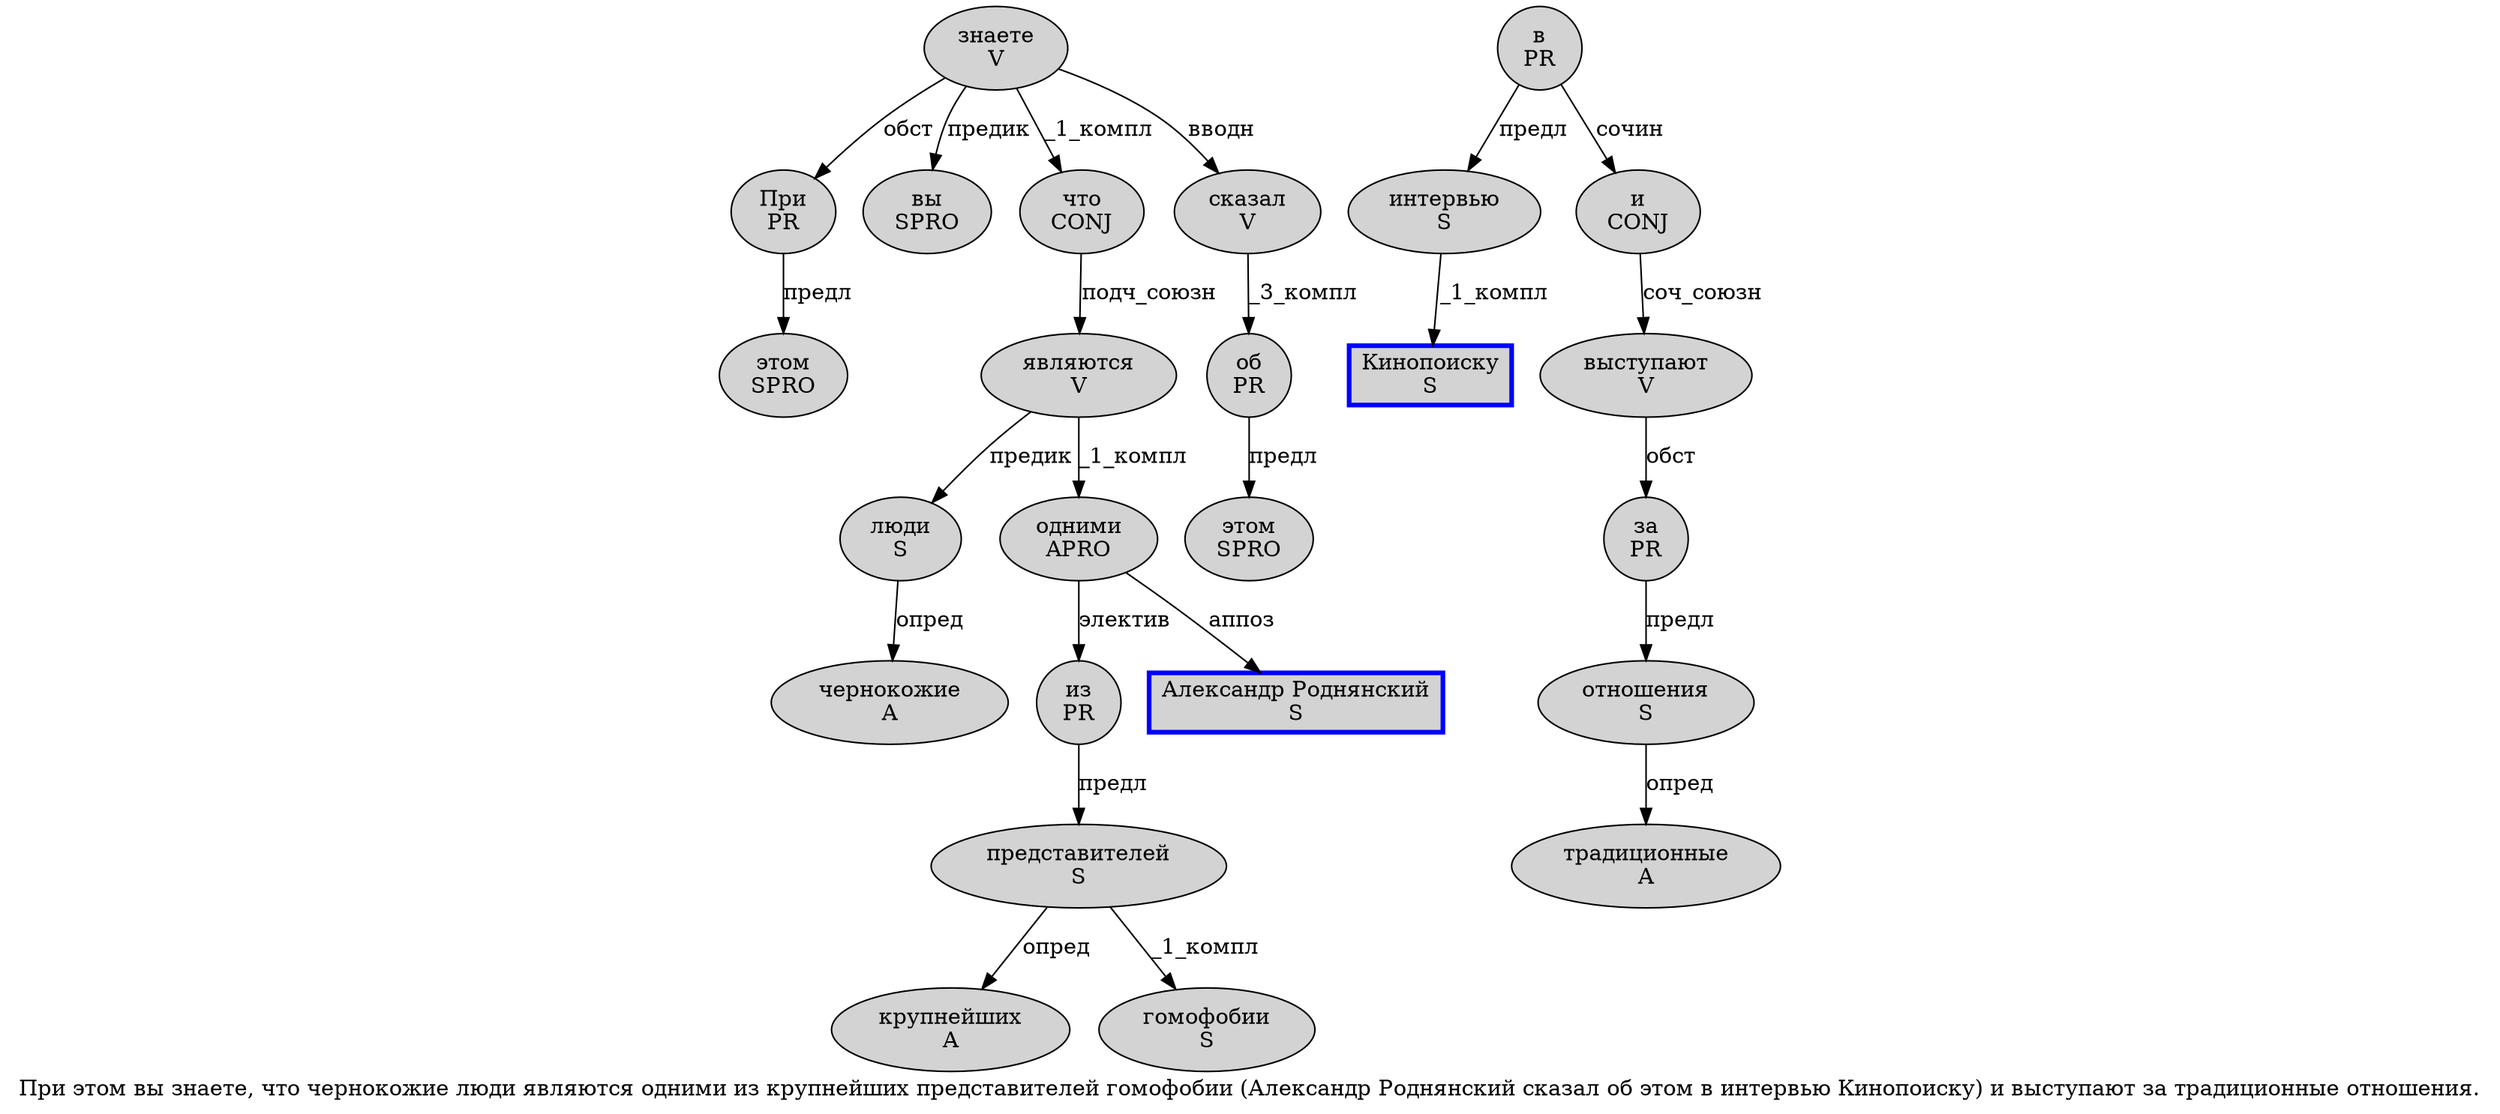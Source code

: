 digraph SENTENCE_4379 {
	graph [label="При этом вы знаете, что чернокожие люди являются одними из крупнейших представителей гомофобии (Александр Роднянский сказал об этом в интервью Кинопоиску) и выступают за традиционные отношения."]
	node [style=filled]
		0 [label="При
PR" color="" fillcolor=lightgray penwidth=1 shape=ellipse]
		1 [label="этом
SPRO" color="" fillcolor=lightgray penwidth=1 shape=ellipse]
		2 [label="вы
SPRO" color="" fillcolor=lightgray penwidth=1 shape=ellipse]
		3 [label="знаете
V" color="" fillcolor=lightgray penwidth=1 shape=ellipse]
		5 [label="что
CONJ" color="" fillcolor=lightgray penwidth=1 shape=ellipse]
		6 [label="чернокожие
A" color="" fillcolor=lightgray penwidth=1 shape=ellipse]
		7 [label="люди
S" color="" fillcolor=lightgray penwidth=1 shape=ellipse]
		8 [label="являются
V" color="" fillcolor=lightgray penwidth=1 shape=ellipse]
		9 [label="одними
APRO" color="" fillcolor=lightgray penwidth=1 shape=ellipse]
		10 [label="из
PR" color="" fillcolor=lightgray penwidth=1 shape=ellipse]
		11 [label="крупнейших
A" color="" fillcolor=lightgray penwidth=1 shape=ellipse]
		12 [label="представителей
S" color="" fillcolor=lightgray penwidth=1 shape=ellipse]
		13 [label="гомофобии
S" color="" fillcolor=lightgray penwidth=1 shape=ellipse]
		15 [label="Александр Роднянский
S" color=blue fillcolor=lightgray penwidth=3 shape=box]
		16 [label="сказал
V" color="" fillcolor=lightgray penwidth=1 shape=ellipse]
		17 [label="об
PR" color="" fillcolor=lightgray penwidth=1 shape=ellipse]
		18 [label="этом
SPRO" color="" fillcolor=lightgray penwidth=1 shape=ellipse]
		19 [label="в
PR" color="" fillcolor=lightgray penwidth=1 shape=ellipse]
		20 [label="интервью
S" color="" fillcolor=lightgray penwidth=1 shape=ellipse]
		21 [label="Кинопоиску
S" color=blue fillcolor=lightgray penwidth=3 shape=box]
		23 [label="и
CONJ" color="" fillcolor=lightgray penwidth=1 shape=ellipse]
		24 [label="выступают
V" color="" fillcolor=lightgray penwidth=1 shape=ellipse]
		25 [label="за
PR" color="" fillcolor=lightgray penwidth=1 shape=ellipse]
		26 [label="традиционные
A" color="" fillcolor=lightgray penwidth=1 shape=ellipse]
		27 [label="отношения
S" color="" fillcolor=lightgray penwidth=1 shape=ellipse]
			5 -> 8 [label="подч_союзн"]
			10 -> 12 [label="предл"]
			20 -> 21 [label="_1_компл"]
			17 -> 18 [label="предл"]
			9 -> 10 [label="электив"]
			9 -> 15 [label="аппоз"]
			3 -> 0 [label="обст"]
			3 -> 2 [label="предик"]
			3 -> 5 [label="_1_компл"]
			3 -> 16 [label="вводн"]
			7 -> 6 [label="опред"]
			12 -> 11 [label="опред"]
			12 -> 13 [label="_1_компл"]
			23 -> 24 [label="соч_союзн"]
			19 -> 20 [label="предл"]
			19 -> 23 [label="сочин"]
			27 -> 26 [label="опред"]
			24 -> 25 [label="обст"]
			25 -> 27 [label="предл"]
			0 -> 1 [label="предл"]
			8 -> 7 [label="предик"]
			8 -> 9 [label="_1_компл"]
			16 -> 17 [label="_3_компл"]
}